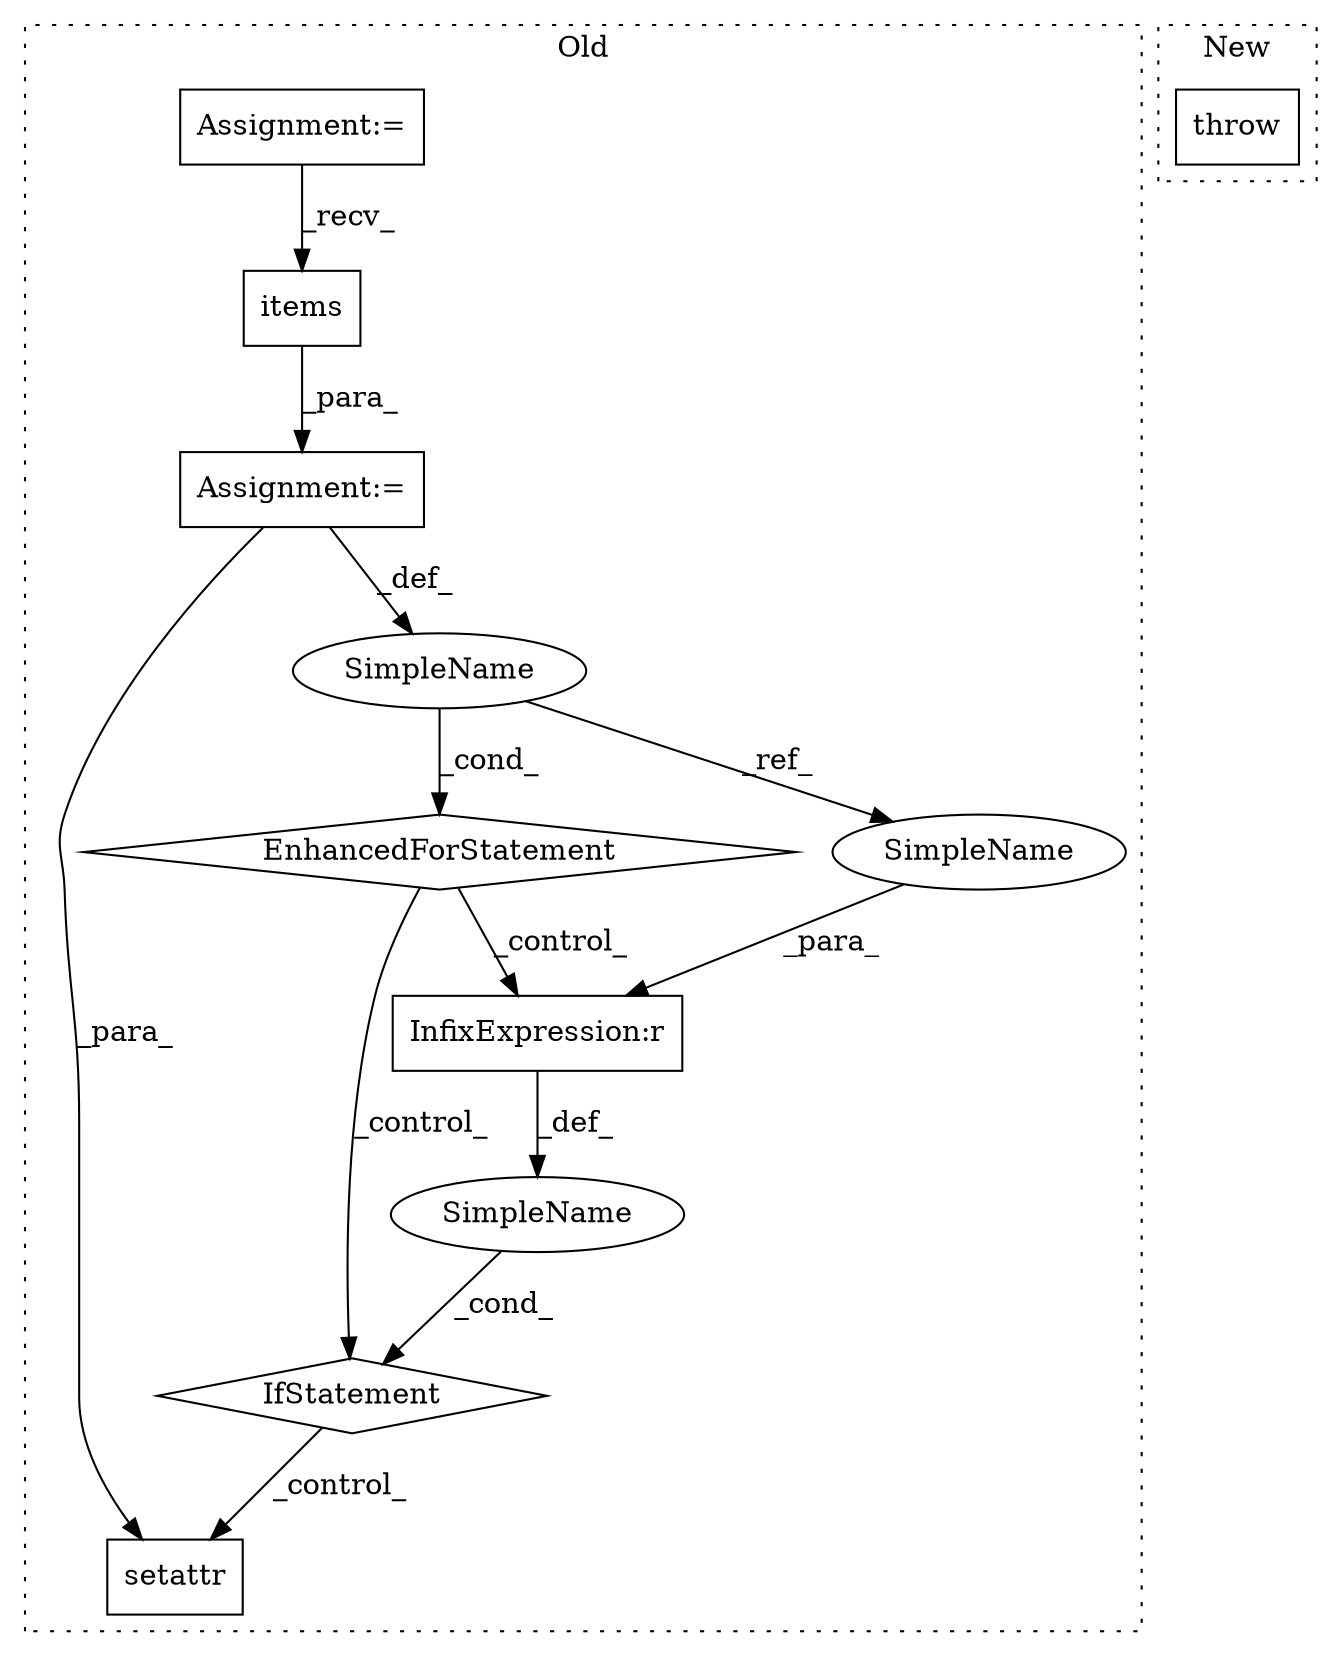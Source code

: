 digraph G {
subgraph cluster0 {
1 [label="setattr" a="32" s="1253,1298" l="8,1" shape="box"];
3 [label="IfStatement" a="25" s="1074,1091" l="4,2" shape="diamond"];
4 [label="SimpleName" a="42" s="" l="" shape="ellipse"];
5 [label="Assignment:=" a="7" s="956,1062" l="72,2" shape="box"];
6 [label="EnhancedForStatement" a="70" s="956,1062" l="72,2" shape="diamond"];
7 [label="items" a="32" s="1055" l="7" shape="box"];
8 [label="Assignment:=" a="7" s="230" l="7" shape="box"];
9 [label="SimpleName" a="42" s="1032" l="5" shape="ellipse"];
10 [label="InfixExpression:r" a="27" s="1083" l="4" shape="box"];
11 [label="SimpleName" a="42" s="1078" l="5" shape="ellipse"];
label = "Old";
style="dotted";
}
subgraph cluster1 {
2 [label="throw" a="53" s="345" l="6" shape="box"];
label = "New";
style="dotted";
}
3 -> 1 [label="_control_"];
4 -> 3 [label="_cond_"];
5 -> 9 [label="_def_"];
5 -> 1 [label="_para_"];
6 -> 10 [label="_control_"];
6 -> 3 [label="_control_"];
7 -> 5 [label="_para_"];
8 -> 7 [label="_recv_"];
9 -> 6 [label="_cond_"];
9 -> 11 [label="_ref_"];
10 -> 4 [label="_def_"];
11 -> 10 [label="_para_"];
}